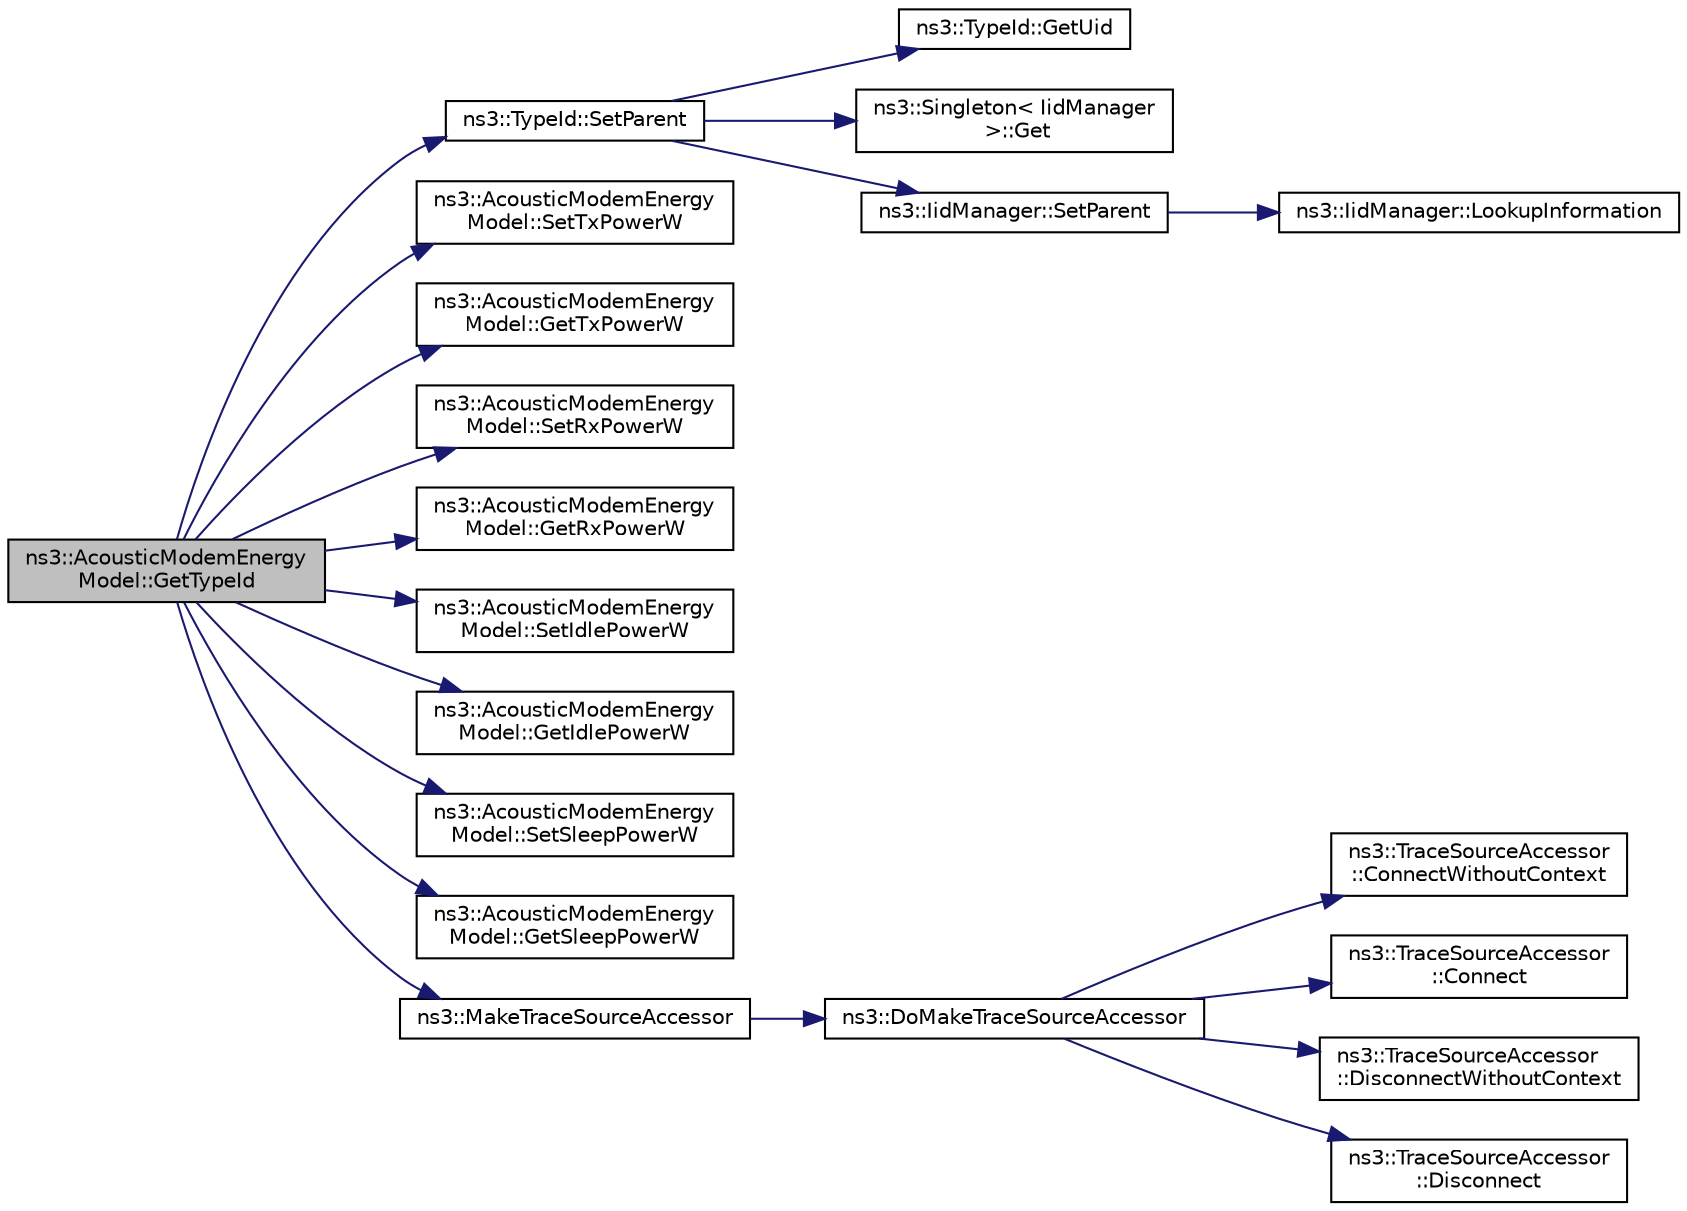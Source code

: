 digraph "ns3::AcousticModemEnergyModel::GetTypeId"
{
  edge [fontname="Helvetica",fontsize="10",labelfontname="Helvetica",labelfontsize="10"];
  node [fontname="Helvetica",fontsize="10",shape=record];
  rankdir="LR";
  Node1 [label="ns3::AcousticModemEnergy\lModel::GetTypeId",height=0.2,width=0.4,color="black", fillcolor="grey75", style="filled", fontcolor="black"];
  Node1 -> Node2 [color="midnightblue",fontsize="10",style="solid"];
  Node2 [label="ns3::TypeId::SetParent",height=0.2,width=0.4,color="black", fillcolor="white", style="filled",URL="$d6/d11/classns3_1_1TypeId.html#abaaca67ab7d2471067e7c275df0f7309"];
  Node2 -> Node3 [color="midnightblue",fontsize="10",style="solid"];
  Node3 [label="ns3::TypeId::GetUid",height=0.2,width=0.4,color="black", fillcolor="white", style="filled",URL="$d6/d11/classns3_1_1TypeId.html#acd3e41de6340d06299f4fd63e2ed8da0"];
  Node2 -> Node4 [color="midnightblue",fontsize="10",style="solid"];
  Node4 [label="ns3::Singleton\< IidManager\l \>::Get",height=0.2,width=0.4,color="black", fillcolor="white", style="filled",URL="$d8/d77/classns3_1_1Singleton.html#a80a2cd3c25a27ea72add7a9f7a141ffa"];
  Node2 -> Node5 [color="midnightblue",fontsize="10",style="solid"];
  Node5 [label="ns3::IidManager::SetParent",height=0.2,width=0.4,color="black", fillcolor="white", style="filled",URL="$d4/d1c/classns3_1_1IidManager.html#a4042931260554c907699367b6811426f"];
  Node5 -> Node6 [color="midnightblue",fontsize="10",style="solid"];
  Node6 [label="ns3::IidManager::LookupInformation",height=0.2,width=0.4,color="black", fillcolor="white", style="filled",URL="$d4/d1c/classns3_1_1IidManager.html#a6b1f4ba2815dba27a377e8a8db2384cf"];
  Node1 -> Node7 [color="midnightblue",fontsize="10",style="solid"];
  Node7 [label="ns3::AcousticModemEnergy\lModel::SetTxPowerW",height=0.2,width=0.4,color="black", fillcolor="white", style="filled",URL="$d4/da6/classns3_1_1AcousticModemEnergyModel.html#adf451e8028d29a8a98012ab11da45359"];
  Node1 -> Node8 [color="midnightblue",fontsize="10",style="solid"];
  Node8 [label="ns3::AcousticModemEnergy\lModel::GetTxPowerW",height=0.2,width=0.4,color="black", fillcolor="white", style="filled",URL="$d4/da6/classns3_1_1AcousticModemEnergyModel.html#a47f9c6f65e5ffd7133e6fc70cf173bd8"];
  Node1 -> Node9 [color="midnightblue",fontsize="10",style="solid"];
  Node9 [label="ns3::AcousticModemEnergy\lModel::SetRxPowerW",height=0.2,width=0.4,color="black", fillcolor="white", style="filled",URL="$d4/da6/classns3_1_1AcousticModemEnergyModel.html#a2c0eae8ca46f703c3559c8b54617b34f"];
  Node1 -> Node10 [color="midnightblue",fontsize="10",style="solid"];
  Node10 [label="ns3::AcousticModemEnergy\lModel::GetRxPowerW",height=0.2,width=0.4,color="black", fillcolor="white", style="filled",URL="$d4/da6/classns3_1_1AcousticModemEnergyModel.html#a41af38f83b970d959b120525507c020b"];
  Node1 -> Node11 [color="midnightblue",fontsize="10",style="solid"];
  Node11 [label="ns3::AcousticModemEnergy\lModel::SetIdlePowerW",height=0.2,width=0.4,color="black", fillcolor="white", style="filled",URL="$d4/da6/classns3_1_1AcousticModemEnergyModel.html#aa7d720f7e9784c31a8bb016b7d2f3677"];
  Node1 -> Node12 [color="midnightblue",fontsize="10",style="solid"];
  Node12 [label="ns3::AcousticModemEnergy\lModel::GetIdlePowerW",height=0.2,width=0.4,color="black", fillcolor="white", style="filled",URL="$d4/da6/classns3_1_1AcousticModemEnergyModel.html#a60265ec94e8c5422f7042f10bad02b2b"];
  Node1 -> Node13 [color="midnightblue",fontsize="10",style="solid"];
  Node13 [label="ns3::AcousticModemEnergy\lModel::SetSleepPowerW",height=0.2,width=0.4,color="black", fillcolor="white", style="filled",URL="$d4/da6/classns3_1_1AcousticModemEnergyModel.html#abf8c0c009a2b90b9e2f9ad77da26e015"];
  Node1 -> Node14 [color="midnightblue",fontsize="10",style="solid"];
  Node14 [label="ns3::AcousticModemEnergy\lModel::GetSleepPowerW",height=0.2,width=0.4,color="black", fillcolor="white", style="filled",URL="$d4/da6/classns3_1_1AcousticModemEnergyModel.html#a21675842bdfc083a353146d39593aba8"];
  Node1 -> Node15 [color="midnightblue",fontsize="10",style="solid"];
  Node15 [label="ns3::MakeTraceSourceAccessor",height=0.2,width=0.4,color="black", fillcolor="white", style="filled",URL="$dd/d41/group__tracing.html#gab21a770b9855af4e8f69f7531ea4a6b0"];
  Node15 -> Node16 [color="midnightblue",fontsize="10",style="solid"];
  Node16 [label="ns3::DoMakeTraceSourceAccessor",height=0.2,width=0.4,color="black", fillcolor="white", style="filled",URL="$dd/d41/group__tracing.html#ga58e9c4db480094cef0bb8d87118146e5"];
  Node16 -> Node17 [color="midnightblue",fontsize="10",style="solid"];
  Node17 [label="ns3::TraceSourceAccessor\l::ConnectWithoutContext",height=0.2,width=0.4,color="black", fillcolor="white", style="filled",URL="$d2/deb/classns3_1_1TraceSourceAccessor.html#a1baf1c36b3d644fe210cc0e0835cfeb9"];
  Node16 -> Node18 [color="midnightblue",fontsize="10",style="solid"];
  Node18 [label="ns3::TraceSourceAccessor\l::Connect",height=0.2,width=0.4,color="black", fillcolor="white", style="filled",URL="$d2/deb/classns3_1_1TraceSourceAccessor.html#a2edac9639d21e12e9aee53c508bef172"];
  Node16 -> Node19 [color="midnightblue",fontsize="10",style="solid"];
  Node19 [label="ns3::TraceSourceAccessor\l::DisconnectWithoutContext",height=0.2,width=0.4,color="black", fillcolor="white", style="filled",URL="$d2/deb/classns3_1_1TraceSourceAccessor.html#a76a36d41611ea647e26884d9bf403544"];
  Node16 -> Node20 [color="midnightblue",fontsize="10",style="solid"];
  Node20 [label="ns3::TraceSourceAccessor\l::Disconnect",height=0.2,width=0.4,color="black", fillcolor="white", style="filled",URL="$d2/deb/classns3_1_1TraceSourceAccessor.html#a366f52ad46fc0c1058e21e24932ab546"];
}
